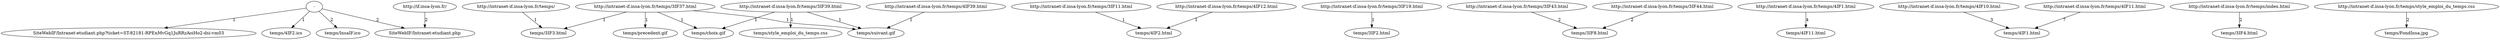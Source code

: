 digraph {
node1[label="-"];
node0[label="SiteWebIF/Intranet-etudiant.php"];
node3[label="SiteWebIF/Intranet-etudiant.php?ticket=ST-82181-RPEnMvGq1JuRRzAoiHo2-dsi-vm03"];
node2[label="http://if.insa-lyon.fr/"];
node7[label="http://intranet-if.insa-lyon.fr/temps/"];
node20[label="http://intranet-if.insa-lyon.fr/temps/3IF11.html"];
node5[label="http://intranet-if.insa-lyon.fr/temps/3IF19.html"];
node8[label="http://intranet-if.insa-lyon.fr/temps/3IF37.html"];
node27[label="http://intranet-if.insa-lyon.fr/temps/3IF39.html"];
node12[label="http://intranet-if.insa-lyon.fr/temps/3IF43.html"];
node13[label="http://intranet-if.insa-lyon.fr/temps/3IF44.html"];
node18[label="http://intranet-if.insa-lyon.fr/temps/4IF1.html"];
node15[label="http://intranet-if.insa-lyon.fr/temps/4IF10.html"];
node16[label="http://intranet-if.insa-lyon.fr/temps/4IF11.html"];
node21[label="http://intranet-if.insa-lyon.fr/temps/4IF12.html"];
node31[label="http://intranet-if.insa-lyon.fr/temps/4IF39.html"];
node10[label="http://intranet-if.insa-lyon.fr/temps/index.html"];
node24[label="http://intranet-if.insa-lyon.fr/temps/style_emploi_du_temps.css"];
node4[label="temps/3IF2.html"];
node6[label="temps/3IF3.html"];
node9[label="temps/3IF4.html"];
node11[label="temps/3IF8.html"];
node14[label="temps/4IF1.html"];
node17[label="temps/4IF11.html"];
node19[label="temps/4IF2.html"];
node22[label="temps/4IF2.ics"];
node23[label="temps/FondInsa.jpg"];
node25[label="temps/InsaIF.ico"];
node26[label="temps/choix.gif"];
node28[label="temps/precedent.gif"];
node29[label="temps/style_emploi_du_temps.css"];
node30[label="temps/suivant.gif"];
node1->node0[label="2"];
node2->node0[label="2"];
node1->node3[label="1"];
node5->node4[label="1"];
node7->node6[label="1"];
node8->node6[label="1"];
node10->node9[label="2"];
node12->node11[label="2"];
node13->node11[label="2"];
node15->node14[label="3"];
node16->node14[label="7"];
node18->node17[label="4"];
node20->node19[label="1"];
node21->node19[label="1"];
node1->node22[label="1"];
node24->node23[label="2"];
node1->node25[label="2"];
node8->node26[label="1"];
node27->node26[label="1"];
node8->node28[label="1"];
node27->node29[label="1"];
node8->node30[label="1"];
node27->node30[label="1"];
node31->node30[label="1"];
}
